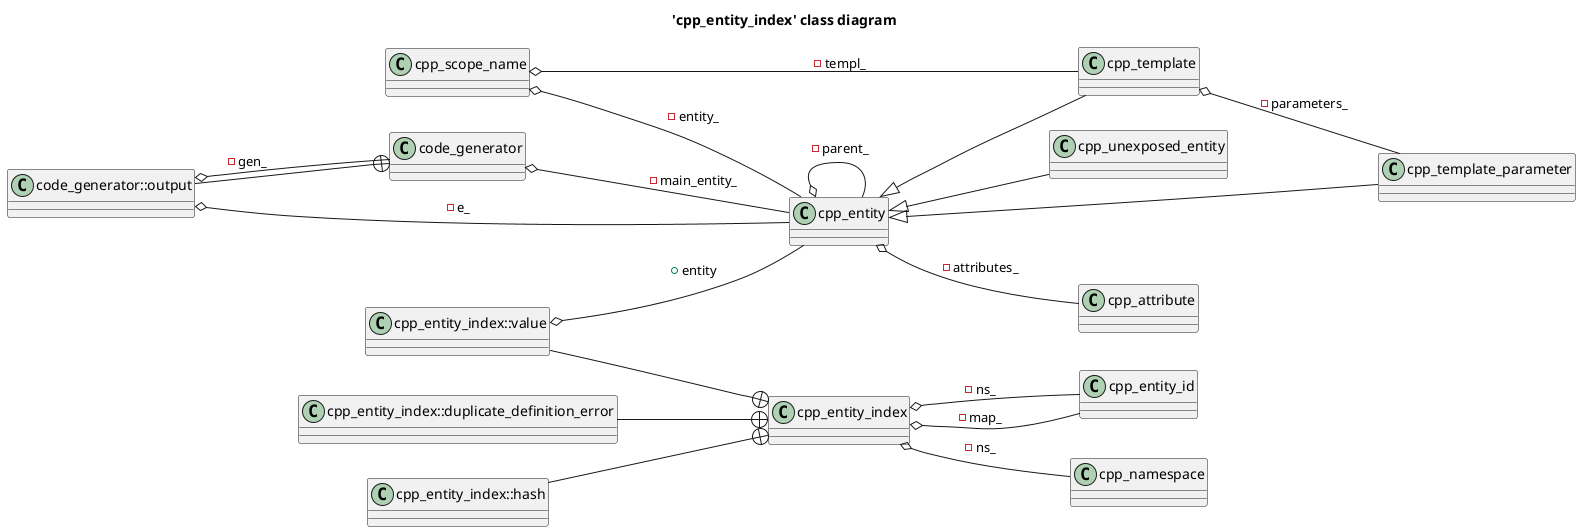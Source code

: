 @startuml
title 'cpp_entity_index' class diagram
left to right direction
class "cpp_attribute" as C_0004485257828227364477
class C_0004485257828227364477 [[https://github.com/foonathan/cppast/blob/5329e377ab9b9ab9309e9641f3fcda04366a449a/include/cppast/cpp_attribute.hpp#L42{cpp_attribute}]] {
__
}
class "cpp_scope_name" as C_0013528989159768861052
class C_0013528989159768861052 [[https://github.com/foonathan/cppast/blob/5329e377ab9b9ab9309e9641f3fcda04366a449a/include/cppast/cpp_entity.hpp#L22{cpp_scope_name}]] {
__
}
class "cpp_entity" as C_0014837562978658247224
class C_0014837562978658247224 [[https://github.com/foonathan/cppast/blob/5329e377ab9b9ab9309e9641f3fcda04366a449a/include/cppast/cpp_entity.hpp#L47{cpp_entity}]] {
__
}
class "cpp_unexposed_entity" as C_0011598861676029238614
class C_0011598861676029238614 [[https://github.com/foonathan/cppast/blob/5329e377ab9b9ab9309e9641f3fcda04366a449a/include/cppast/cpp_entity.hpp#L187{cpp_unexposed_entity}]] {
__
}
class "cpp_entity_id" as C_0009218756409310628439
class C_0009218756409310628439 [[https://github.com/foonathan/cppast/blob/5329e377ab9b9ab9309e9641f3fcda04366a449a/include/cppast/cpp_entity_index.hpp#L38{cpp_entity_id}]] {
__
}
class "cpp_entity_index" as C_0015917849809320296332
class C_0015917849809320296332 [[https://github.com/foonathan/cppast/blob/5329e377ab9b9ab9309e9641f3fcda04366a449a/include/cppast/cpp_entity_index.hpp#L58{cpp_entity_index}]] {
__
}
class "cpp_entity_index::duplicate_definition_error" as C_0015916253088811816967
class C_0015916253088811816967 [[https://github.com/foonathan/cppast/blob/5329e377ab9b9ab9309e9641f3fcda04366a449a/include/cppast/cpp_entity_index.hpp#L62{cpp_entity_index::duplicate_definition_error}]] {
__
}
class "cpp_entity_index::hash" as C_0005075454191225961157
class C_0005075454191225961157 [[https://github.com/foonathan/cppast/blob/5329e377ab9b9ab9309e9641f3fcda04366a449a/include/cppast/cpp_entity_index.hpp#L116{cpp_entity_index::hash}]] {
__
}
class "cpp_entity_index::value" as C_0015347669116277710106
class C_0015347669116277710106 [[https://github.com/foonathan/cppast/blob/5329e377ab9b9ab9309e9641f3fcda04366a449a/include/cppast/cpp_entity_index.hpp#L124{cpp_entity_index::value}]] {
__
}
class "code_generator" as C_0005317930743773681966
class C_0005317930743773681966 [[https://github.com/foonathan/cppast/blob/5329e377ab9b9ab9309e9641f3fcda04366a449a/include/cppast/code_generator.hpp#L142{code_generator}]] {
__
}
class "code_generator::output" as C_0001539461946534932835
class C_0001539461946534932835 [[https://github.com/foonathan/cppast/blob/5329e377ab9b9ab9309e9641f3fcda04366a449a/include/cppast/code_generator.hpp#L168{code_generator::output}]] {
__
}
class "cpp_template_parameter" as C_0009267542389196346145
class C_0009267542389196346145 [[https://github.com/foonathan/cppast/blob/5329e377ab9b9ab9309e9641f3fcda04366a449a/include/cppast/cpp_template_parameter.hpp#L17{cpp_template_parameter}]] {
__
}
class "cpp_template" as C_0000056978405368650305
class C_0000056978405368650305 [[https://github.com/foonathan/cppast/blob/5329e377ab9b9ab9309e9641f3fcda04366a449a/include/cppast/cpp_template.hpp#L21{cpp_template}]] {
__
}
class "cpp_namespace" as C_0010549045533069850854
class C_0010549045533069850854 [[https://github.com/foonathan/cppast/blob/5329e377ab9b9ab9309e9641f3fcda04366a449a/include/cppast/cppast_fwd.hpp#L55{cpp_namespace}]] {
__
}
C_0013528989159768861052 o-- C_0014837562978658247224 [[https://github.com/foonathan/cppast/blob/5329e377ab9b9ab9309e9641f3fcda04366a449a/include/cppast/cpp_entity.hpp#L42{entity_}]] : -entity_
C_0013528989159768861052 o-- C_0000056978405368650305 [[https://github.com/foonathan/cppast/blob/5329e377ab9b9ab9309e9641f3fcda04366a449a/include/cppast/cpp_entity.hpp#L43{templ_}]] : -templ_
C_0014837562978658247224 o-- C_0004485257828227364477 [[https://github.com/foonathan/cppast/blob/5329e377ab9b9ab9309e9641f3fcda04366a449a/include/cppast/cpp_entity.hpp#L175{attributes_}]] : -attributes_
C_0014837562978658247224 o-- C_0014837562978658247224 [[https://github.com/foonathan/cppast/blob/5329e377ab9b9ab9309e9641f3fcda04366a449a/include/cppast/cpp_entity.hpp#L176{parent_}]] : -parent_
C_0014837562978658247224 <|-- C_0011598861676029238614
C_0015917849809320296332 o-- C_0009218756409310628439 [[https://github.com/foonathan/cppast/blob/5329e377ab9b9ab9309e9641f3fcda04366a449a/include/cppast/cpp_entity_index.hpp#L135{map_}]] : -map_
C_0015917849809320296332 o-- C_0009218756409310628439 [[https://github.com/foonathan/cppast/blob/5329e377ab9b9ab9309e9641f3fcda04366a449a/include/cppast/cpp_entity_index.hpp#L138{ns_}]] : -ns_
C_0015917849809320296332 o-- C_0010549045533069850854 [[https://github.com/foonathan/cppast/blob/5329e377ab9b9ab9309e9641f3fcda04366a449a/include/cppast/cpp_entity_index.hpp#L138{ns_}]] : -ns_
C_0015916253088811816967 --+ C_0015917849809320296332
C_0005075454191225961157 --+ C_0015917849809320296332
C_0015347669116277710106 --+ C_0015917849809320296332
C_0015347669116277710106 o-- C_0014837562978658247224 [[https://github.com/foonathan/cppast/blob/5329e377ab9b9ab9309e9641f3fcda04366a449a/include/cppast/cpp_entity_index.hpp#L126{entity}]] : +entity
C_0005317930743773681966 o-- C_0014837562978658247224 [[https://github.com/foonathan/cppast/blob/5329e377ab9b9ab9309e9641f3fcda04366a449a/include/cppast/code_generator.hpp#L509{main_entity_}]] : -main_entity_
C_0001539461946534932835 --+ C_0005317930743773681966
C_0001539461946534932835 o-- C_0005317930743773681966 [[https://github.com/foonathan/cppast/blob/5329e377ab9b9ab9309e9641f3fcda04366a449a/include/cppast/code_generator.hpp#L355{gen_}]] : -gen_
C_0001539461946534932835 o-- C_0014837562978658247224 [[https://github.com/foonathan/cppast/blob/5329e377ab9b9ab9309e9641f3fcda04366a449a/include/cppast/code_generator.hpp#L356{e_}]] : -e_
C_0014837562978658247224 <|-- C_0009267542389196346145
C_0000056978405368650305 o-- C_0009267542389196346145 [[https://github.com/foonathan/cppast/blob/5329e377ab9b9ab9309e9641f3fcda04366a449a/include/cppast/cpp_template.hpp#L89{parameters_}]] : -parameters_
C_0014837562978658247224 <|-- C_0000056978405368650305

'Generated with clang-uml, version 0.6.0
'LLVM version Ubuntu clang version 19.1.1 (1ubuntu1)
@enduml
